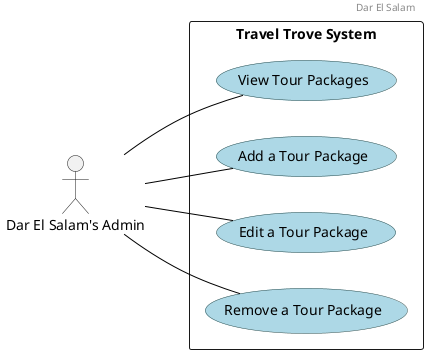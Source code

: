 @startuml
scale 1
left to right direction

header
Dar El Salam
endheader

' Custom skin parameters for use cases
skinparam usecase {
    BackgroundColor lightblue
    BorderColor DarkSlateGray
    ArrowColor Black
}

actor "Dar El Salam's Admin" as Admin

rectangle "Travel Trove System" {

    usecase "View Tour Packages"
    usecase "Add a Tour Package"
    usecase "Edit a Tour Package"
    usecase "Remove a Tour Package"

}

Admin -- "View Tour Packages"
Admin -- "Add a Tour Package"
Admin -- "Edit a Tour Package"
Admin -- "Remove a Tour Package"

@enduml
